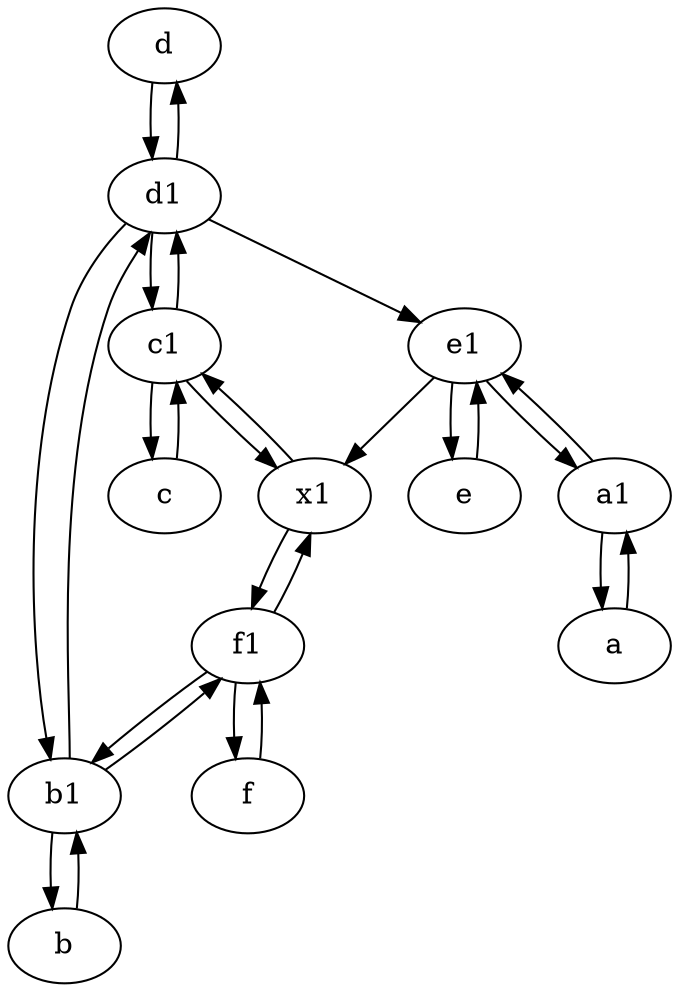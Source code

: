 digraph  {
	d [pos="20,30!"];
	b [pos="50,20!"];
	a [pos="40,10!"];
	f1;
	b1 [pos="45,20!"];
	e1 [pos="25,45!"];
	e [pos="30,50!"];
	a1 [pos="40,15!"];
	x1;
	c [pos="20,10!"];
	f [pos="15,45!"];
	c1 [pos="30,15!"];
	d1 [pos="25,30!"];
	e1 -> x1;
	x1 -> c1;
	c -> c1;
	f -> f1;
	f1 -> x1;
	d1 -> b1;
	c1 -> x1;
	f1 -> b1;
	b1 -> f1;
	a1 -> e1;
	f1 -> f;
	e1 -> a1;
	x1 -> f1;
	d -> d1;
	d1 -> e1;
	b1 -> b;
	c1 -> d1;
	e1 -> e;
	d1 -> c1;
	e -> e1;
	a1 -> a;
	c1 -> c;
	a -> a1;
	d1 -> d;
	b -> b1;
	b1 -> d1;

	}